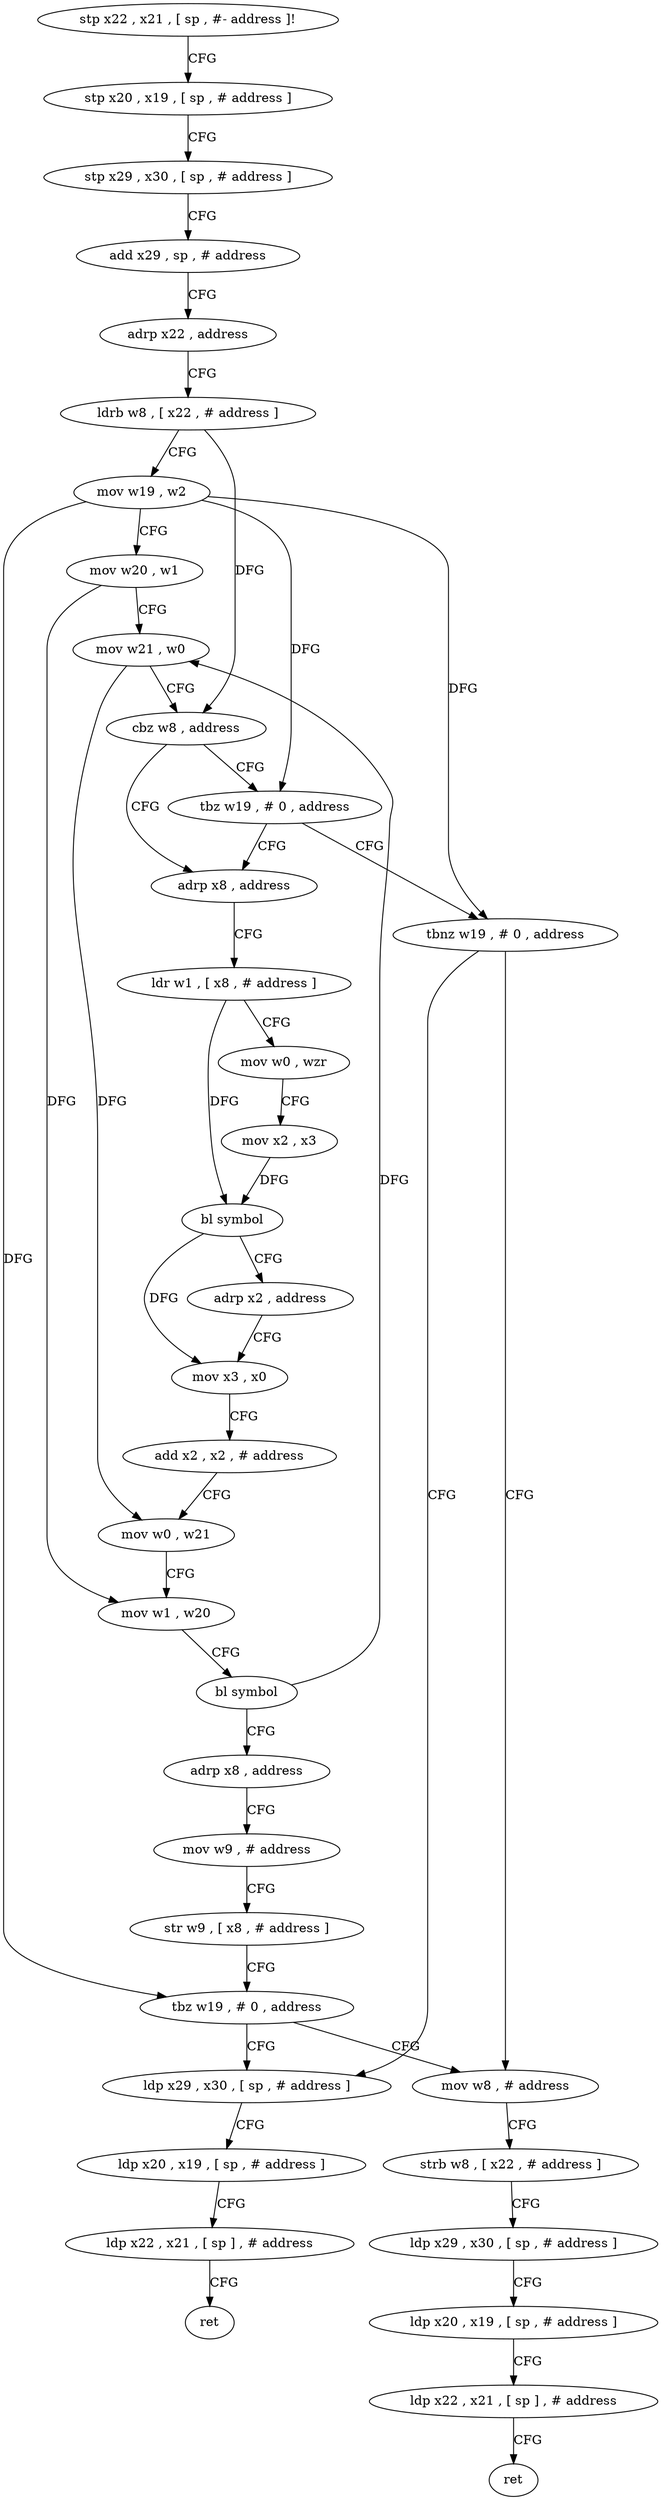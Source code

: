 digraph "func" {
"4235724" [label = "stp x22 , x21 , [ sp , #- address ]!" ]
"4235728" [label = "stp x20 , x19 , [ sp , # address ]" ]
"4235732" [label = "stp x29 , x30 , [ sp , # address ]" ]
"4235736" [label = "add x29 , sp , # address" ]
"4235740" [label = "adrp x22 , address" ]
"4235744" [label = "ldrb w8 , [ x22 , # address ]" ]
"4235748" [label = "mov w19 , w2" ]
"4235752" [label = "mov w20 , w1" ]
"4235756" [label = "mov w21 , w0" ]
"4235760" [label = "cbz w8 , address" ]
"4235788" [label = "adrp x8 , address" ]
"4235764" [label = "tbz w19 , # 0 , address" ]
"4235792" [label = "ldr w1 , [ x8 , # address ]" ]
"4235796" [label = "mov w0 , wzr" ]
"4235800" [label = "mov x2 , x3" ]
"4235804" [label = "bl symbol" ]
"4235808" [label = "adrp x2 , address" ]
"4235812" [label = "mov x3 , x0" ]
"4235816" [label = "add x2 , x2 , # address" ]
"4235820" [label = "mov w0 , w21" ]
"4235824" [label = "mov w1 , w20" ]
"4235828" [label = "bl symbol" ]
"4235832" [label = "adrp x8 , address" ]
"4235836" [label = "mov w9 , # address" ]
"4235840" [label = "str w9 , [ x8 , # address ]" ]
"4235844" [label = "tbz w19 , # 0 , address" ]
"4235772" [label = "ldp x29 , x30 , [ sp , # address ]" ]
"4235848" [label = "mov w8 , # address" ]
"4235768" [label = "tbnz w19 , # 0 , address" ]
"4235776" [label = "ldp x20 , x19 , [ sp , # address ]" ]
"4235780" [label = "ldp x22 , x21 , [ sp ] , # address" ]
"4235784" [label = "ret" ]
"4235852" [label = "strb w8 , [ x22 , # address ]" ]
"4235856" [label = "ldp x29 , x30 , [ sp , # address ]" ]
"4235860" [label = "ldp x20 , x19 , [ sp , # address ]" ]
"4235864" [label = "ldp x22 , x21 , [ sp ] , # address" ]
"4235868" [label = "ret" ]
"4235724" -> "4235728" [ label = "CFG" ]
"4235728" -> "4235732" [ label = "CFG" ]
"4235732" -> "4235736" [ label = "CFG" ]
"4235736" -> "4235740" [ label = "CFG" ]
"4235740" -> "4235744" [ label = "CFG" ]
"4235744" -> "4235748" [ label = "CFG" ]
"4235744" -> "4235760" [ label = "DFG" ]
"4235748" -> "4235752" [ label = "CFG" ]
"4235748" -> "4235844" [ label = "DFG" ]
"4235748" -> "4235764" [ label = "DFG" ]
"4235748" -> "4235768" [ label = "DFG" ]
"4235752" -> "4235756" [ label = "CFG" ]
"4235752" -> "4235824" [ label = "DFG" ]
"4235756" -> "4235760" [ label = "CFG" ]
"4235756" -> "4235820" [ label = "DFG" ]
"4235760" -> "4235788" [ label = "CFG" ]
"4235760" -> "4235764" [ label = "CFG" ]
"4235788" -> "4235792" [ label = "CFG" ]
"4235764" -> "4235788" [ label = "CFG" ]
"4235764" -> "4235768" [ label = "CFG" ]
"4235792" -> "4235796" [ label = "CFG" ]
"4235792" -> "4235804" [ label = "DFG" ]
"4235796" -> "4235800" [ label = "CFG" ]
"4235800" -> "4235804" [ label = "DFG" ]
"4235804" -> "4235808" [ label = "CFG" ]
"4235804" -> "4235812" [ label = "DFG" ]
"4235808" -> "4235812" [ label = "CFG" ]
"4235812" -> "4235816" [ label = "CFG" ]
"4235816" -> "4235820" [ label = "CFG" ]
"4235820" -> "4235824" [ label = "CFG" ]
"4235824" -> "4235828" [ label = "CFG" ]
"4235828" -> "4235832" [ label = "CFG" ]
"4235828" -> "4235756" [ label = "DFG" ]
"4235832" -> "4235836" [ label = "CFG" ]
"4235836" -> "4235840" [ label = "CFG" ]
"4235840" -> "4235844" [ label = "CFG" ]
"4235844" -> "4235772" [ label = "CFG" ]
"4235844" -> "4235848" [ label = "CFG" ]
"4235772" -> "4235776" [ label = "CFG" ]
"4235848" -> "4235852" [ label = "CFG" ]
"4235768" -> "4235848" [ label = "CFG" ]
"4235768" -> "4235772" [ label = "CFG" ]
"4235776" -> "4235780" [ label = "CFG" ]
"4235780" -> "4235784" [ label = "CFG" ]
"4235852" -> "4235856" [ label = "CFG" ]
"4235856" -> "4235860" [ label = "CFG" ]
"4235860" -> "4235864" [ label = "CFG" ]
"4235864" -> "4235868" [ label = "CFG" ]
}
